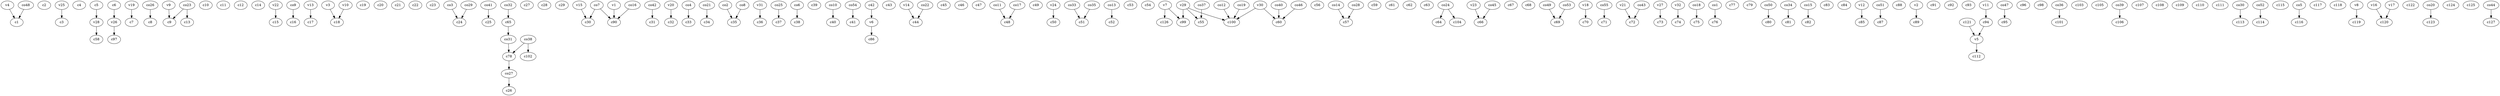 strict digraph  {
c1;
c2;
c3;
c4;
c5;
c6;
c7;
c8;
c9;
c10;
c11;
c12;
c13;
c14;
c15;
c16;
c17;
c18;
c19;
c20;
c21;
c22;
c23;
c24;
c25;
c26;
c27;
c28;
c29;
c30;
c31;
c32;
c33;
c34;
c35;
c36;
c37;
c38;
c39;
c40;
c41;
c42;
c43;
c44;
c45;
c46;
c47;
c48;
c49;
c50;
c51;
c52;
c53;
c54;
c55;
c56;
c57;
c58;
c59;
c60;
c61;
c62;
c63;
c64;
c65;
c66;
c67;
c68;
c69;
c70;
c71;
c72;
c73;
c74;
c75;
c76;
c77;
c78;
c79;
c80;
c81;
c82;
c83;
c84;
c85;
c86;
c87;
c88;
c89;
c90;
c91;
c92;
c93;
c94;
c95;
c96;
c97;
c98;
c99;
c100;
c101;
c102;
c103;
c104;
c105;
c106;
c107;
c108;
c109;
c110;
c111;
c112;
c113;
c114;
c115;
c116;
c117;
c118;
c119;
c120;
c121;
c122;
c123;
c124;
c125;
c126;
c127;
v1;
v2;
v3;
v4;
v5;
v6;
v7;
v8;
v9;
v10;
v11;
v12;
v13;
v14;
v15;
v16;
v17;
v18;
v19;
v20;
v21;
v22;
v23;
v24;
v25;
v26;
v27;
v28;
v29;
v30;
v31;
v32;
co1;
co2;
co3;
co4;
co5;
co6;
co7;
co8;
co9;
co10;
co11;
co12;
co13;
co14;
co15;
co16;
co17;
co18;
co19;
co20;
co21;
co22;
co23;
co24;
co25;
co26;
co27;
co28;
co29;
co30;
co31;
co32;
co33;
co34;
co35;
co36;
co37;
co38;
co39;
co40;
co41;
co42;
co43;
co44;
co45;
co46;
co47;
co48;
co49;
co50;
co51;
co52;
co53;
co54;
co55;
c5 -> v28  [weight=1];
c6 -> v26  [weight=1];
c42 -> v6  [weight=1];
c65 -> co31  [weight=1];
c78 -> co27  [weight=1];
c94 -> v5  [weight=1];
c121 -> v5  [weight=1];
v1 -> c90  [weight=1];
v2 -> c89  [weight=1];
v3 -> c18  [weight=1];
v4 -> c1  [weight=1];
v5 -> c112  [weight=1];
v6 -> c86  [weight=1];
v7 -> c126  [weight=1];
v7 -> c99  [weight=1];
v8 -> c119  [weight=1];
v9 -> c9  [weight=1];
v10 -> c18  [weight=1];
v11 -> c94  [weight=1];
v12 -> c85  [weight=1];
v13 -> c17  [weight=1];
v14 -> c44  [weight=1];
v15 -> c30  [weight=1];
v16 -> c120  [weight=1];
v17 -> c120  [weight=1];
v18 -> c70  [weight=1];
v19 -> c7  [weight=1];
v20 -> c32  [weight=1];
v21 -> c72  [weight=1];
v22 -> c15  [weight=1];
v23 -> c66  [weight=1];
v24 -> c50  [weight=1];
v25 -> c3  [weight=1];
v26 -> c97  [weight=1];
v27 -> c73  [weight=1];
v28 -> c58  [weight=1];
v29 -> c55  [weight=1];
v29 -> c100  [weight=1];
v29 -> c99  [weight=1];
v30 -> c100  [weight=1];
v30 -> c60  [weight=1];
v31 -> c36  [weight=1];
v32 -> c74  [weight=1];
co1 -> c76  [weight=1];
co2 -> c35  [weight=1];
co3 -> c24  [weight=1];
co4 -> c33  [weight=1];
co5 -> c116  [weight=1];
co6 -> c38  [weight=1];
co7 -> c90  [weight=1];
co7 -> c30  [weight=1];
co8 -> c35  [weight=1];
co9 -> c16  [weight=1];
co10 -> c40  [weight=1];
co11 -> c48  [weight=1];
co12 -> c100  [weight=1];
co13 -> c52  [weight=1];
co14 -> c57  [weight=1];
co15 -> c82  [weight=1];
co16 -> c90  [weight=1];
co17 -> c48  [weight=1];
co18 -> c75  [weight=1];
co19 -> c100  [weight=1];
co20 -> c123  [weight=1];
co21 -> c34  [weight=1];
co22 -> c44  [weight=1];
co23 -> c9  [weight=1];
co23 -> c13  [weight=1];
co24 -> c64  [weight=1];
co24 -> c104  [weight=1];
co25 -> c37  [weight=1];
co26 -> c8  [weight=1];
co27 -> c26  [weight=1];
co28 -> c57  [weight=1];
co29 -> c24  [weight=1];
co30 -> c113  [weight=1];
co31 -> c78  [weight=1];
co32 -> c65  [weight=1];
co33 -> c51  [weight=1];
co34 -> c81  [weight=1];
co35 -> c51  [weight=1];
co36 -> c101  [weight=1];
co37 -> c55  [weight=1];
co38 -> c102  [weight=1];
co38 -> c78  [weight=1];
co39 -> c106  [weight=1];
co40 -> c60  [weight=1];
co41 -> c25  [weight=1];
co42 -> c31  [weight=1];
co43 -> c72  [weight=1];
co44 -> c127  [weight=1];
co45 -> c66  [weight=1];
co46 -> c60  [weight=1];
co47 -> c95  [weight=1];
co48 -> c1  [weight=1];
co49 -> c69  [weight=1];
co50 -> c80  [weight=1];
co51 -> c87  [weight=1];
co52 -> c114  [weight=1];
co53 -> c69  [weight=1];
co54 -> c41  [weight=1];
co55 -> c71  [weight=1];
}
